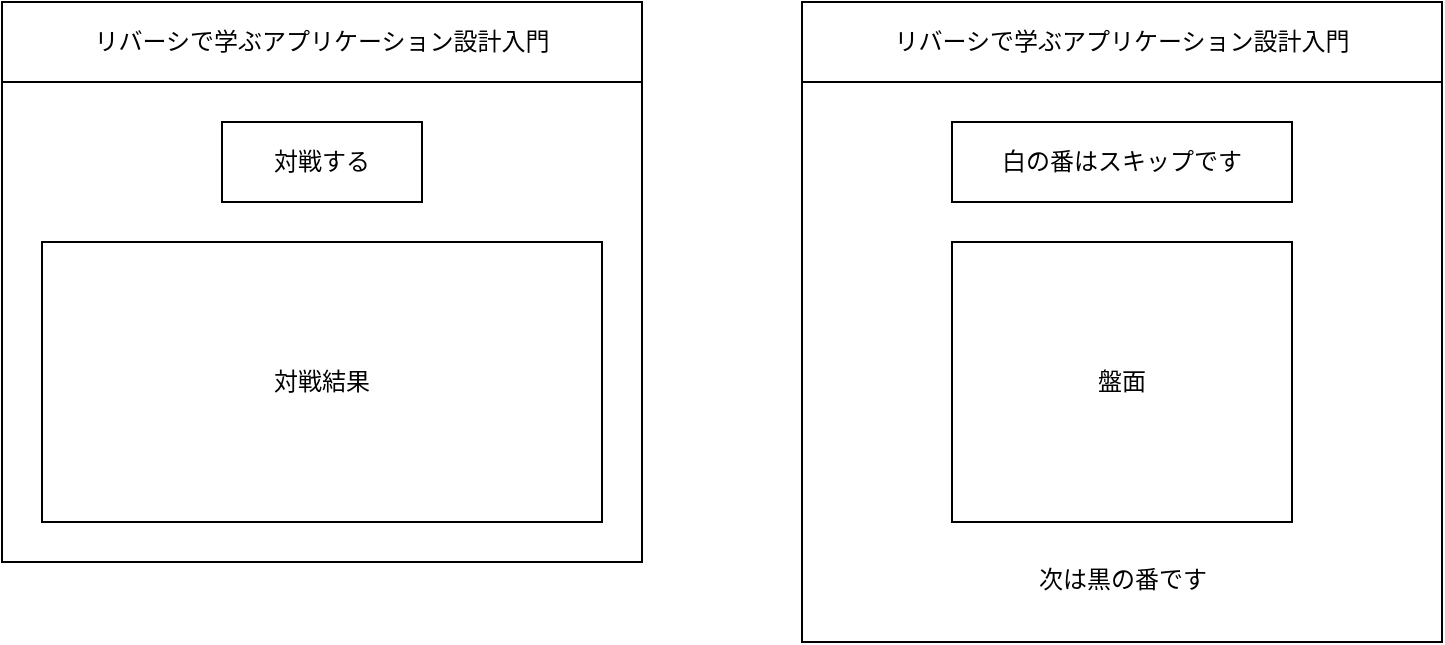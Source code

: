 <mxfile>
    <diagram id="qvRTBcZ_QBA-SUedB5ug" name="ページ1">
        <mxGraphModel dx="805" dy="838" grid="1" gridSize="10" guides="1" tooltips="1" connect="1" arrows="1" fold="1" page="1" pageScale="1" pageWidth="1169" pageHeight="827" math="0" shadow="0">
            <root>
                <mxCell id="0"/>
                <mxCell id="1" parent="0"/>
                <mxCell id="2" value="" style="rounded=0;whiteSpace=wrap;html=1;fillColor=none;" vertex="1" parent="1">
                    <mxGeometry x="40" y="40" width="320" height="280" as="geometry"/>
                </mxCell>
                <mxCell id="3" value="リバーシで学ぶアプリケーション設計入門" style="rounded=0;whiteSpace=wrap;html=1;fillColor=none;" vertex="1" parent="1">
                    <mxGeometry x="40" y="40" width="320" height="40" as="geometry"/>
                </mxCell>
                <mxCell id="5" value="対戦する" style="rounded=0;whiteSpace=wrap;html=1;fillColor=none;" vertex="1" parent="1">
                    <mxGeometry x="150" y="100" width="100" height="40" as="geometry"/>
                </mxCell>
                <mxCell id="6" value="対戦結果" style="rounded=0;whiteSpace=wrap;html=1;fillColor=none;" vertex="1" parent="1">
                    <mxGeometry x="60" y="160" width="280" height="140" as="geometry"/>
                </mxCell>
                <mxCell id="10" value="" style="rounded=0;whiteSpace=wrap;html=1;fillColor=none;" vertex="1" parent="1">
                    <mxGeometry x="440" y="40" width="320" height="320" as="geometry"/>
                </mxCell>
                <mxCell id="11" value="リバーシで学ぶアプリケーション設計入門" style="rounded=0;whiteSpace=wrap;html=1;fillColor=none;" vertex="1" parent="1">
                    <mxGeometry x="440" y="40" width="320" height="40" as="geometry"/>
                </mxCell>
                <mxCell id="12" value="白の番はスキップです" style="rounded=0;whiteSpace=wrap;html=1;fillColor=none;" vertex="1" parent="1">
                    <mxGeometry x="515" y="100" width="170" height="40" as="geometry"/>
                </mxCell>
                <mxCell id="13" value="盤面" style="rounded=0;whiteSpace=wrap;html=1;fillColor=none;" vertex="1" parent="1">
                    <mxGeometry x="515" y="160" width="170" height="140" as="geometry"/>
                </mxCell>
                <mxCell id="15" value="次は黒の番です" style="text;html=1;align=center;verticalAlign=middle;resizable=0;points=[];autosize=1;strokeColor=none;fillColor=none;" vertex="1" parent="1">
                    <mxGeometry x="545" y="314" width="110" height="30" as="geometry"/>
                </mxCell>
            </root>
        </mxGraphModel>
    </diagram>
</mxfile>
